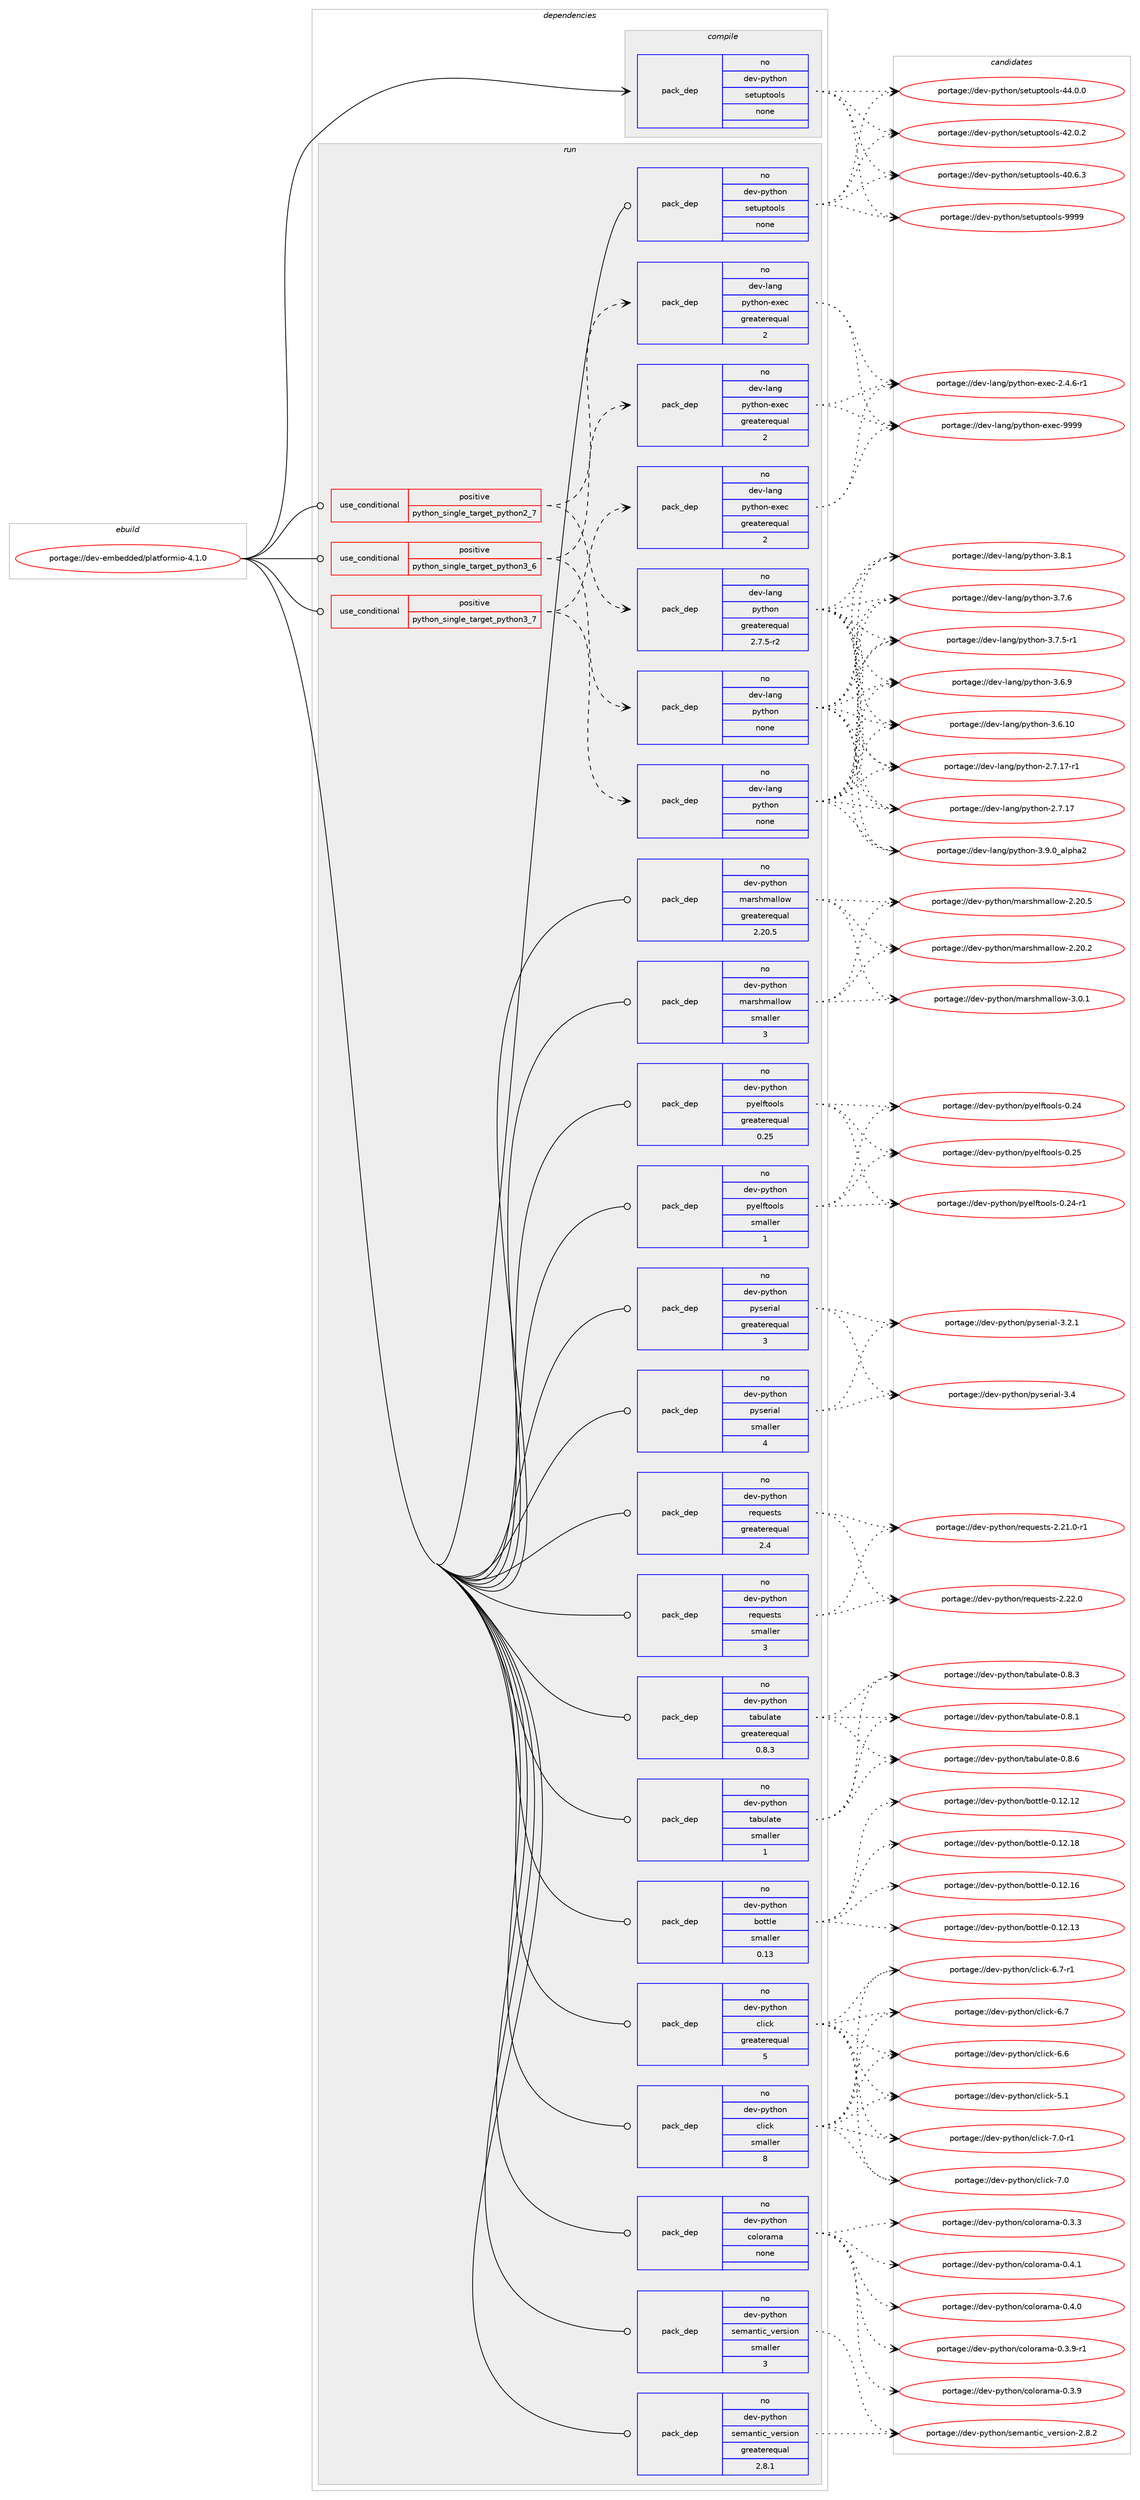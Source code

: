 digraph prolog {

# *************
# Graph options
# *************

newrank=true;
concentrate=true;
compound=true;
graph [rankdir=LR,fontname=Helvetica,fontsize=10,ranksep=1.5];#, ranksep=2.5, nodesep=0.2];
edge  [arrowhead=vee];
node  [fontname=Helvetica,fontsize=10];

# **********
# The ebuild
# **********

subgraph cluster_leftcol {
color=gray;
label=<<i>ebuild</i>>;
id [label="portage://dev-embedded/platformio-4.1.0", color=red, width=4, href="../dev-embedded/platformio-4.1.0.svg"];
}

# ****************
# The dependencies
# ****************

subgraph cluster_midcol {
color=gray;
label=<<i>dependencies</i>>;
subgraph cluster_compile {
fillcolor="#eeeeee";
style=filled;
label=<<i>compile</i>>;
subgraph pack432658 {
dependency575444 [label=<<TABLE BORDER="0" CELLBORDER="1" CELLSPACING="0" CELLPADDING="4" WIDTH="220"><TR><TD ROWSPAN="6" CELLPADDING="30">pack_dep</TD></TR><TR><TD WIDTH="110">no</TD></TR><TR><TD>dev-python</TD></TR><TR><TD>setuptools</TD></TR><TR><TD>none</TD></TR><TR><TD></TD></TR></TABLE>>, shape=none, color=blue];
}
id:e -> dependency575444:w [weight=20,style="solid",arrowhead="vee"];
}
subgraph cluster_compileandrun {
fillcolor="#eeeeee";
style=filled;
label=<<i>compile and run</i>>;
}
subgraph cluster_run {
fillcolor="#eeeeee";
style=filled;
label=<<i>run</i>>;
subgraph cond135636 {
dependency575445 [label=<<TABLE BORDER="0" CELLBORDER="1" CELLSPACING="0" CELLPADDING="4"><TR><TD ROWSPAN="3" CELLPADDING="10">use_conditional</TD></TR><TR><TD>positive</TD></TR><TR><TD>python_single_target_python2_7</TD></TR></TABLE>>, shape=none, color=red];
subgraph pack432659 {
dependency575446 [label=<<TABLE BORDER="0" CELLBORDER="1" CELLSPACING="0" CELLPADDING="4" WIDTH="220"><TR><TD ROWSPAN="6" CELLPADDING="30">pack_dep</TD></TR><TR><TD WIDTH="110">no</TD></TR><TR><TD>dev-lang</TD></TR><TR><TD>python</TD></TR><TR><TD>greaterequal</TD></TR><TR><TD>2.7.5-r2</TD></TR></TABLE>>, shape=none, color=blue];
}
dependency575445:e -> dependency575446:w [weight=20,style="dashed",arrowhead="vee"];
subgraph pack432660 {
dependency575447 [label=<<TABLE BORDER="0" CELLBORDER="1" CELLSPACING="0" CELLPADDING="4" WIDTH="220"><TR><TD ROWSPAN="6" CELLPADDING="30">pack_dep</TD></TR><TR><TD WIDTH="110">no</TD></TR><TR><TD>dev-lang</TD></TR><TR><TD>python-exec</TD></TR><TR><TD>greaterequal</TD></TR><TR><TD>2</TD></TR></TABLE>>, shape=none, color=blue];
}
dependency575445:e -> dependency575447:w [weight=20,style="dashed",arrowhead="vee"];
}
id:e -> dependency575445:w [weight=20,style="solid",arrowhead="odot"];
subgraph cond135637 {
dependency575448 [label=<<TABLE BORDER="0" CELLBORDER="1" CELLSPACING="0" CELLPADDING="4"><TR><TD ROWSPAN="3" CELLPADDING="10">use_conditional</TD></TR><TR><TD>positive</TD></TR><TR><TD>python_single_target_python3_6</TD></TR></TABLE>>, shape=none, color=red];
subgraph pack432661 {
dependency575449 [label=<<TABLE BORDER="0" CELLBORDER="1" CELLSPACING="0" CELLPADDING="4" WIDTH="220"><TR><TD ROWSPAN="6" CELLPADDING="30">pack_dep</TD></TR><TR><TD WIDTH="110">no</TD></TR><TR><TD>dev-lang</TD></TR><TR><TD>python</TD></TR><TR><TD>none</TD></TR><TR><TD></TD></TR></TABLE>>, shape=none, color=blue];
}
dependency575448:e -> dependency575449:w [weight=20,style="dashed",arrowhead="vee"];
subgraph pack432662 {
dependency575450 [label=<<TABLE BORDER="0" CELLBORDER="1" CELLSPACING="0" CELLPADDING="4" WIDTH="220"><TR><TD ROWSPAN="6" CELLPADDING="30">pack_dep</TD></TR><TR><TD WIDTH="110">no</TD></TR><TR><TD>dev-lang</TD></TR><TR><TD>python-exec</TD></TR><TR><TD>greaterequal</TD></TR><TR><TD>2</TD></TR></TABLE>>, shape=none, color=blue];
}
dependency575448:e -> dependency575450:w [weight=20,style="dashed",arrowhead="vee"];
}
id:e -> dependency575448:w [weight=20,style="solid",arrowhead="odot"];
subgraph cond135638 {
dependency575451 [label=<<TABLE BORDER="0" CELLBORDER="1" CELLSPACING="0" CELLPADDING="4"><TR><TD ROWSPAN="3" CELLPADDING="10">use_conditional</TD></TR><TR><TD>positive</TD></TR><TR><TD>python_single_target_python3_7</TD></TR></TABLE>>, shape=none, color=red];
subgraph pack432663 {
dependency575452 [label=<<TABLE BORDER="0" CELLBORDER="1" CELLSPACING="0" CELLPADDING="4" WIDTH="220"><TR><TD ROWSPAN="6" CELLPADDING="30">pack_dep</TD></TR><TR><TD WIDTH="110">no</TD></TR><TR><TD>dev-lang</TD></TR><TR><TD>python</TD></TR><TR><TD>none</TD></TR><TR><TD></TD></TR></TABLE>>, shape=none, color=blue];
}
dependency575451:e -> dependency575452:w [weight=20,style="dashed",arrowhead="vee"];
subgraph pack432664 {
dependency575453 [label=<<TABLE BORDER="0" CELLBORDER="1" CELLSPACING="0" CELLPADDING="4" WIDTH="220"><TR><TD ROWSPAN="6" CELLPADDING="30">pack_dep</TD></TR><TR><TD WIDTH="110">no</TD></TR><TR><TD>dev-lang</TD></TR><TR><TD>python-exec</TD></TR><TR><TD>greaterequal</TD></TR><TR><TD>2</TD></TR></TABLE>>, shape=none, color=blue];
}
dependency575451:e -> dependency575453:w [weight=20,style="dashed",arrowhead="vee"];
}
id:e -> dependency575451:w [weight=20,style="solid",arrowhead="odot"];
subgraph pack432665 {
dependency575454 [label=<<TABLE BORDER="0" CELLBORDER="1" CELLSPACING="0" CELLPADDING="4" WIDTH="220"><TR><TD ROWSPAN="6" CELLPADDING="30">pack_dep</TD></TR><TR><TD WIDTH="110">no</TD></TR><TR><TD>dev-python</TD></TR><TR><TD>bottle</TD></TR><TR><TD>smaller</TD></TR><TR><TD>0.13</TD></TR></TABLE>>, shape=none, color=blue];
}
id:e -> dependency575454:w [weight=20,style="solid",arrowhead="odot"];
subgraph pack432666 {
dependency575455 [label=<<TABLE BORDER="0" CELLBORDER="1" CELLSPACING="0" CELLPADDING="4" WIDTH="220"><TR><TD ROWSPAN="6" CELLPADDING="30">pack_dep</TD></TR><TR><TD WIDTH="110">no</TD></TR><TR><TD>dev-python</TD></TR><TR><TD>click</TD></TR><TR><TD>greaterequal</TD></TR><TR><TD>5</TD></TR></TABLE>>, shape=none, color=blue];
}
id:e -> dependency575455:w [weight=20,style="solid",arrowhead="odot"];
subgraph pack432667 {
dependency575456 [label=<<TABLE BORDER="0" CELLBORDER="1" CELLSPACING="0" CELLPADDING="4" WIDTH="220"><TR><TD ROWSPAN="6" CELLPADDING="30">pack_dep</TD></TR><TR><TD WIDTH="110">no</TD></TR><TR><TD>dev-python</TD></TR><TR><TD>click</TD></TR><TR><TD>smaller</TD></TR><TR><TD>8</TD></TR></TABLE>>, shape=none, color=blue];
}
id:e -> dependency575456:w [weight=20,style="solid",arrowhead="odot"];
subgraph pack432668 {
dependency575457 [label=<<TABLE BORDER="0" CELLBORDER="1" CELLSPACING="0" CELLPADDING="4" WIDTH="220"><TR><TD ROWSPAN="6" CELLPADDING="30">pack_dep</TD></TR><TR><TD WIDTH="110">no</TD></TR><TR><TD>dev-python</TD></TR><TR><TD>colorama</TD></TR><TR><TD>none</TD></TR><TR><TD></TD></TR></TABLE>>, shape=none, color=blue];
}
id:e -> dependency575457:w [weight=20,style="solid",arrowhead="odot"];
subgraph pack432669 {
dependency575458 [label=<<TABLE BORDER="0" CELLBORDER="1" CELLSPACING="0" CELLPADDING="4" WIDTH="220"><TR><TD ROWSPAN="6" CELLPADDING="30">pack_dep</TD></TR><TR><TD WIDTH="110">no</TD></TR><TR><TD>dev-python</TD></TR><TR><TD>marshmallow</TD></TR><TR><TD>greaterequal</TD></TR><TR><TD>2.20.5</TD></TR></TABLE>>, shape=none, color=blue];
}
id:e -> dependency575458:w [weight=20,style="solid",arrowhead="odot"];
subgraph pack432670 {
dependency575459 [label=<<TABLE BORDER="0" CELLBORDER="1" CELLSPACING="0" CELLPADDING="4" WIDTH="220"><TR><TD ROWSPAN="6" CELLPADDING="30">pack_dep</TD></TR><TR><TD WIDTH="110">no</TD></TR><TR><TD>dev-python</TD></TR><TR><TD>marshmallow</TD></TR><TR><TD>smaller</TD></TR><TR><TD>3</TD></TR></TABLE>>, shape=none, color=blue];
}
id:e -> dependency575459:w [weight=20,style="solid",arrowhead="odot"];
subgraph pack432671 {
dependency575460 [label=<<TABLE BORDER="0" CELLBORDER="1" CELLSPACING="0" CELLPADDING="4" WIDTH="220"><TR><TD ROWSPAN="6" CELLPADDING="30">pack_dep</TD></TR><TR><TD WIDTH="110">no</TD></TR><TR><TD>dev-python</TD></TR><TR><TD>pyelftools</TD></TR><TR><TD>greaterequal</TD></TR><TR><TD>0.25</TD></TR></TABLE>>, shape=none, color=blue];
}
id:e -> dependency575460:w [weight=20,style="solid",arrowhead="odot"];
subgraph pack432672 {
dependency575461 [label=<<TABLE BORDER="0" CELLBORDER="1" CELLSPACING="0" CELLPADDING="4" WIDTH="220"><TR><TD ROWSPAN="6" CELLPADDING="30">pack_dep</TD></TR><TR><TD WIDTH="110">no</TD></TR><TR><TD>dev-python</TD></TR><TR><TD>pyelftools</TD></TR><TR><TD>smaller</TD></TR><TR><TD>1</TD></TR></TABLE>>, shape=none, color=blue];
}
id:e -> dependency575461:w [weight=20,style="solid",arrowhead="odot"];
subgraph pack432673 {
dependency575462 [label=<<TABLE BORDER="0" CELLBORDER="1" CELLSPACING="0" CELLPADDING="4" WIDTH="220"><TR><TD ROWSPAN="6" CELLPADDING="30">pack_dep</TD></TR><TR><TD WIDTH="110">no</TD></TR><TR><TD>dev-python</TD></TR><TR><TD>pyserial</TD></TR><TR><TD>greaterequal</TD></TR><TR><TD>3</TD></TR></TABLE>>, shape=none, color=blue];
}
id:e -> dependency575462:w [weight=20,style="solid",arrowhead="odot"];
subgraph pack432674 {
dependency575463 [label=<<TABLE BORDER="0" CELLBORDER="1" CELLSPACING="0" CELLPADDING="4" WIDTH="220"><TR><TD ROWSPAN="6" CELLPADDING="30">pack_dep</TD></TR><TR><TD WIDTH="110">no</TD></TR><TR><TD>dev-python</TD></TR><TR><TD>pyserial</TD></TR><TR><TD>smaller</TD></TR><TR><TD>4</TD></TR></TABLE>>, shape=none, color=blue];
}
id:e -> dependency575463:w [weight=20,style="solid",arrowhead="odot"];
subgraph pack432675 {
dependency575464 [label=<<TABLE BORDER="0" CELLBORDER="1" CELLSPACING="0" CELLPADDING="4" WIDTH="220"><TR><TD ROWSPAN="6" CELLPADDING="30">pack_dep</TD></TR><TR><TD WIDTH="110">no</TD></TR><TR><TD>dev-python</TD></TR><TR><TD>requests</TD></TR><TR><TD>greaterequal</TD></TR><TR><TD>2.4</TD></TR></TABLE>>, shape=none, color=blue];
}
id:e -> dependency575464:w [weight=20,style="solid",arrowhead="odot"];
subgraph pack432676 {
dependency575465 [label=<<TABLE BORDER="0" CELLBORDER="1" CELLSPACING="0" CELLPADDING="4" WIDTH="220"><TR><TD ROWSPAN="6" CELLPADDING="30">pack_dep</TD></TR><TR><TD WIDTH="110">no</TD></TR><TR><TD>dev-python</TD></TR><TR><TD>requests</TD></TR><TR><TD>smaller</TD></TR><TR><TD>3</TD></TR></TABLE>>, shape=none, color=blue];
}
id:e -> dependency575465:w [weight=20,style="solid",arrowhead="odot"];
subgraph pack432677 {
dependency575466 [label=<<TABLE BORDER="0" CELLBORDER="1" CELLSPACING="0" CELLPADDING="4" WIDTH="220"><TR><TD ROWSPAN="6" CELLPADDING="30">pack_dep</TD></TR><TR><TD WIDTH="110">no</TD></TR><TR><TD>dev-python</TD></TR><TR><TD>semantic_version</TD></TR><TR><TD>greaterequal</TD></TR><TR><TD>2.8.1</TD></TR></TABLE>>, shape=none, color=blue];
}
id:e -> dependency575466:w [weight=20,style="solid",arrowhead="odot"];
subgraph pack432678 {
dependency575467 [label=<<TABLE BORDER="0" CELLBORDER="1" CELLSPACING="0" CELLPADDING="4" WIDTH="220"><TR><TD ROWSPAN="6" CELLPADDING="30">pack_dep</TD></TR><TR><TD WIDTH="110">no</TD></TR><TR><TD>dev-python</TD></TR><TR><TD>semantic_version</TD></TR><TR><TD>smaller</TD></TR><TR><TD>3</TD></TR></TABLE>>, shape=none, color=blue];
}
id:e -> dependency575467:w [weight=20,style="solid",arrowhead="odot"];
subgraph pack432679 {
dependency575468 [label=<<TABLE BORDER="0" CELLBORDER="1" CELLSPACING="0" CELLPADDING="4" WIDTH="220"><TR><TD ROWSPAN="6" CELLPADDING="30">pack_dep</TD></TR><TR><TD WIDTH="110">no</TD></TR><TR><TD>dev-python</TD></TR><TR><TD>setuptools</TD></TR><TR><TD>none</TD></TR><TR><TD></TD></TR></TABLE>>, shape=none, color=blue];
}
id:e -> dependency575468:w [weight=20,style="solid",arrowhead="odot"];
subgraph pack432680 {
dependency575469 [label=<<TABLE BORDER="0" CELLBORDER="1" CELLSPACING="0" CELLPADDING="4" WIDTH="220"><TR><TD ROWSPAN="6" CELLPADDING="30">pack_dep</TD></TR><TR><TD WIDTH="110">no</TD></TR><TR><TD>dev-python</TD></TR><TR><TD>tabulate</TD></TR><TR><TD>greaterequal</TD></TR><TR><TD>0.8.3</TD></TR></TABLE>>, shape=none, color=blue];
}
id:e -> dependency575469:w [weight=20,style="solid",arrowhead="odot"];
subgraph pack432681 {
dependency575470 [label=<<TABLE BORDER="0" CELLBORDER="1" CELLSPACING="0" CELLPADDING="4" WIDTH="220"><TR><TD ROWSPAN="6" CELLPADDING="30">pack_dep</TD></TR><TR><TD WIDTH="110">no</TD></TR><TR><TD>dev-python</TD></TR><TR><TD>tabulate</TD></TR><TR><TD>smaller</TD></TR><TR><TD>1</TD></TR></TABLE>>, shape=none, color=blue];
}
id:e -> dependency575470:w [weight=20,style="solid",arrowhead="odot"];
}
}

# **************
# The candidates
# **************

subgraph cluster_choices {
rank=same;
color=gray;
label=<<i>candidates</i>>;

subgraph choice432658 {
color=black;
nodesep=1;
choice10010111845112121116104111110471151011161171121161111111081154557575757 [label="portage://dev-python/setuptools-9999", color=red, width=4,href="../dev-python/setuptools-9999.svg"];
choice100101118451121211161041111104711510111611711211611111110811545525246484648 [label="portage://dev-python/setuptools-44.0.0", color=red, width=4,href="../dev-python/setuptools-44.0.0.svg"];
choice100101118451121211161041111104711510111611711211611111110811545525046484650 [label="portage://dev-python/setuptools-42.0.2", color=red, width=4,href="../dev-python/setuptools-42.0.2.svg"];
choice100101118451121211161041111104711510111611711211611111110811545524846544651 [label="portage://dev-python/setuptools-40.6.3", color=red, width=4,href="../dev-python/setuptools-40.6.3.svg"];
dependency575444:e -> choice10010111845112121116104111110471151011161171121161111111081154557575757:w [style=dotted,weight="100"];
dependency575444:e -> choice100101118451121211161041111104711510111611711211611111110811545525246484648:w [style=dotted,weight="100"];
dependency575444:e -> choice100101118451121211161041111104711510111611711211611111110811545525046484650:w [style=dotted,weight="100"];
dependency575444:e -> choice100101118451121211161041111104711510111611711211611111110811545524846544651:w [style=dotted,weight="100"];
}
subgraph choice432659 {
color=black;
nodesep=1;
choice10010111845108971101034711212111610411111045514657464895971081121049750 [label="portage://dev-lang/python-3.9.0_alpha2", color=red, width=4,href="../dev-lang/python-3.9.0_alpha2.svg"];
choice100101118451089711010347112121116104111110455146564649 [label="portage://dev-lang/python-3.8.1", color=red, width=4,href="../dev-lang/python-3.8.1.svg"];
choice100101118451089711010347112121116104111110455146554654 [label="portage://dev-lang/python-3.7.6", color=red, width=4,href="../dev-lang/python-3.7.6.svg"];
choice1001011184510897110103471121211161041111104551465546534511449 [label="portage://dev-lang/python-3.7.5-r1", color=red, width=4,href="../dev-lang/python-3.7.5-r1.svg"];
choice100101118451089711010347112121116104111110455146544657 [label="portage://dev-lang/python-3.6.9", color=red, width=4,href="../dev-lang/python-3.6.9.svg"];
choice10010111845108971101034711212111610411111045514654464948 [label="portage://dev-lang/python-3.6.10", color=red, width=4,href="../dev-lang/python-3.6.10.svg"];
choice100101118451089711010347112121116104111110455046554649554511449 [label="portage://dev-lang/python-2.7.17-r1", color=red, width=4,href="../dev-lang/python-2.7.17-r1.svg"];
choice10010111845108971101034711212111610411111045504655464955 [label="portage://dev-lang/python-2.7.17", color=red, width=4,href="../dev-lang/python-2.7.17.svg"];
dependency575446:e -> choice10010111845108971101034711212111610411111045514657464895971081121049750:w [style=dotted,weight="100"];
dependency575446:e -> choice100101118451089711010347112121116104111110455146564649:w [style=dotted,weight="100"];
dependency575446:e -> choice100101118451089711010347112121116104111110455146554654:w [style=dotted,weight="100"];
dependency575446:e -> choice1001011184510897110103471121211161041111104551465546534511449:w [style=dotted,weight="100"];
dependency575446:e -> choice100101118451089711010347112121116104111110455146544657:w [style=dotted,weight="100"];
dependency575446:e -> choice10010111845108971101034711212111610411111045514654464948:w [style=dotted,weight="100"];
dependency575446:e -> choice100101118451089711010347112121116104111110455046554649554511449:w [style=dotted,weight="100"];
dependency575446:e -> choice10010111845108971101034711212111610411111045504655464955:w [style=dotted,weight="100"];
}
subgraph choice432660 {
color=black;
nodesep=1;
choice10010111845108971101034711212111610411111045101120101994557575757 [label="portage://dev-lang/python-exec-9999", color=red, width=4,href="../dev-lang/python-exec-9999.svg"];
choice10010111845108971101034711212111610411111045101120101994550465246544511449 [label="portage://dev-lang/python-exec-2.4.6-r1", color=red, width=4,href="../dev-lang/python-exec-2.4.6-r1.svg"];
dependency575447:e -> choice10010111845108971101034711212111610411111045101120101994557575757:w [style=dotted,weight="100"];
dependency575447:e -> choice10010111845108971101034711212111610411111045101120101994550465246544511449:w [style=dotted,weight="100"];
}
subgraph choice432661 {
color=black;
nodesep=1;
choice10010111845108971101034711212111610411111045514657464895971081121049750 [label="portage://dev-lang/python-3.9.0_alpha2", color=red, width=4,href="../dev-lang/python-3.9.0_alpha2.svg"];
choice100101118451089711010347112121116104111110455146564649 [label="portage://dev-lang/python-3.8.1", color=red, width=4,href="../dev-lang/python-3.8.1.svg"];
choice100101118451089711010347112121116104111110455146554654 [label="portage://dev-lang/python-3.7.6", color=red, width=4,href="../dev-lang/python-3.7.6.svg"];
choice1001011184510897110103471121211161041111104551465546534511449 [label="portage://dev-lang/python-3.7.5-r1", color=red, width=4,href="../dev-lang/python-3.7.5-r1.svg"];
choice100101118451089711010347112121116104111110455146544657 [label="portage://dev-lang/python-3.6.9", color=red, width=4,href="../dev-lang/python-3.6.9.svg"];
choice10010111845108971101034711212111610411111045514654464948 [label="portage://dev-lang/python-3.6.10", color=red, width=4,href="../dev-lang/python-3.6.10.svg"];
choice100101118451089711010347112121116104111110455046554649554511449 [label="portage://dev-lang/python-2.7.17-r1", color=red, width=4,href="../dev-lang/python-2.7.17-r1.svg"];
choice10010111845108971101034711212111610411111045504655464955 [label="portage://dev-lang/python-2.7.17", color=red, width=4,href="../dev-lang/python-2.7.17.svg"];
dependency575449:e -> choice10010111845108971101034711212111610411111045514657464895971081121049750:w [style=dotted,weight="100"];
dependency575449:e -> choice100101118451089711010347112121116104111110455146564649:w [style=dotted,weight="100"];
dependency575449:e -> choice100101118451089711010347112121116104111110455146554654:w [style=dotted,weight="100"];
dependency575449:e -> choice1001011184510897110103471121211161041111104551465546534511449:w [style=dotted,weight="100"];
dependency575449:e -> choice100101118451089711010347112121116104111110455146544657:w [style=dotted,weight="100"];
dependency575449:e -> choice10010111845108971101034711212111610411111045514654464948:w [style=dotted,weight="100"];
dependency575449:e -> choice100101118451089711010347112121116104111110455046554649554511449:w [style=dotted,weight="100"];
dependency575449:e -> choice10010111845108971101034711212111610411111045504655464955:w [style=dotted,weight="100"];
}
subgraph choice432662 {
color=black;
nodesep=1;
choice10010111845108971101034711212111610411111045101120101994557575757 [label="portage://dev-lang/python-exec-9999", color=red, width=4,href="../dev-lang/python-exec-9999.svg"];
choice10010111845108971101034711212111610411111045101120101994550465246544511449 [label="portage://dev-lang/python-exec-2.4.6-r1", color=red, width=4,href="../dev-lang/python-exec-2.4.6-r1.svg"];
dependency575450:e -> choice10010111845108971101034711212111610411111045101120101994557575757:w [style=dotted,weight="100"];
dependency575450:e -> choice10010111845108971101034711212111610411111045101120101994550465246544511449:w [style=dotted,weight="100"];
}
subgraph choice432663 {
color=black;
nodesep=1;
choice10010111845108971101034711212111610411111045514657464895971081121049750 [label="portage://dev-lang/python-3.9.0_alpha2", color=red, width=4,href="../dev-lang/python-3.9.0_alpha2.svg"];
choice100101118451089711010347112121116104111110455146564649 [label="portage://dev-lang/python-3.8.1", color=red, width=4,href="../dev-lang/python-3.8.1.svg"];
choice100101118451089711010347112121116104111110455146554654 [label="portage://dev-lang/python-3.7.6", color=red, width=4,href="../dev-lang/python-3.7.6.svg"];
choice1001011184510897110103471121211161041111104551465546534511449 [label="portage://dev-lang/python-3.7.5-r1", color=red, width=4,href="../dev-lang/python-3.7.5-r1.svg"];
choice100101118451089711010347112121116104111110455146544657 [label="portage://dev-lang/python-3.6.9", color=red, width=4,href="../dev-lang/python-3.6.9.svg"];
choice10010111845108971101034711212111610411111045514654464948 [label="portage://dev-lang/python-3.6.10", color=red, width=4,href="../dev-lang/python-3.6.10.svg"];
choice100101118451089711010347112121116104111110455046554649554511449 [label="portage://dev-lang/python-2.7.17-r1", color=red, width=4,href="../dev-lang/python-2.7.17-r1.svg"];
choice10010111845108971101034711212111610411111045504655464955 [label="portage://dev-lang/python-2.7.17", color=red, width=4,href="../dev-lang/python-2.7.17.svg"];
dependency575452:e -> choice10010111845108971101034711212111610411111045514657464895971081121049750:w [style=dotted,weight="100"];
dependency575452:e -> choice100101118451089711010347112121116104111110455146564649:w [style=dotted,weight="100"];
dependency575452:e -> choice100101118451089711010347112121116104111110455146554654:w [style=dotted,weight="100"];
dependency575452:e -> choice1001011184510897110103471121211161041111104551465546534511449:w [style=dotted,weight="100"];
dependency575452:e -> choice100101118451089711010347112121116104111110455146544657:w [style=dotted,weight="100"];
dependency575452:e -> choice10010111845108971101034711212111610411111045514654464948:w [style=dotted,weight="100"];
dependency575452:e -> choice100101118451089711010347112121116104111110455046554649554511449:w [style=dotted,weight="100"];
dependency575452:e -> choice10010111845108971101034711212111610411111045504655464955:w [style=dotted,weight="100"];
}
subgraph choice432664 {
color=black;
nodesep=1;
choice10010111845108971101034711212111610411111045101120101994557575757 [label="portage://dev-lang/python-exec-9999", color=red, width=4,href="../dev-lang/python-exec-9999.svg"];
choice10010111845108971101034711212111610411111045101120101994550465246544511449 [label="portage://dev-lang/python-exec-2.4.6-r1", color=red, width=4,href="../dev-lang/python-exec-2.4.6-r1.svg"];
dependency575453:e -> choice10010111845108971101034711212111610411111045101120101994557575757:w [style=dotted,weight="100"];
dependency575453:e -> choice10010111845108971101034711212111610411111045101120101994550465246544511449:w [style=dotted,weight="100"];
}
subgraph choice432665 {
color=black;
nodesep=1;
choice1001011184511212111610411111047981111161161081014548464950464956 [label="portage://dev-python/bottle-0.12.18", color=red, width=4,href="../dev-python/bottle-0.12.18.svg"];
choice1001011184511212111610411111047981111161161081014548464950464954 [label="portage://dev-python/bottle-0.12.16", color=red, width=4,href="../dev-python/bottle-0.12.16.svg"];
choice1001011184511212111610411111047981111161161081014548464950464951 [label="portage://dev-python/bottle-0.12.13", color=red, width=4,href="../dev-python/bottle-0.12.13.svg"];
choice1001011184511212111610411111047981111161161081014548464950464950 [label="portage://dev-python/bottle-0.12.12", color=red, width=4,href="../dev-python/bottle-0.12.12.svg"];
dependency575454:e -> choice1001011184511212111610411111047981111161161081014548464950464956:w [style=dotted,weight="100"];
dependency575454:e -> choice1001011184511212111610411111047981111161161081014548464950464954:w [style=dotted,weight="100"];
dependency575454:e -> choice1001011184511212111610411111047981111161161081014548464950464951:w [style=dotted,weight="100"];
dependency575454:e -> choice1001011184511212111610411111047981111161161081014548464950464950:w [style=dotted,weight="100"];
}
subgraph choice432666 {
color=black;
nodesep=1;
choice10010111845112121116104111110479910810599107455546484511449 [label="portage://dev-python/click-7.0-r1", color=red, width=4,href="../dev-python/click-7.0-r1.svg"];
choice1001011184511212111610411111047991081059910745554648 [label="portage://dev-python/click-7.0", color=red, width=4,href="../dev-python/click-7.0.svg"];
choice10010111845112121116104111110479910810599107455446554511449 [label="portage://dev-python/click-6.7-r1", color=red, width=4,href="../dev-python/click-6.7-r1.svg"];
choice1001011184511212111610411111047991081059910745544655 [label="portage://dev-python/click-6.7", color=red, width=4,href="../dev-python/click-6.7.svg"];
choice1001011184511212111610411111047991081059910745544654 [label="portage://dev-python/click-6.6", color=red, width=4,href="../dev-python/click-6.6.svg"];
choice1001011184511212111610411111047991081059910745534649 [label="portage://dev-python/click-5.1", color=red, width=4,href="../dev-python/click-5.1.svg"];
dependency575455:e -> choice10010111845112121116104111110479910810599107455546484511449:w [style=dotted,weight="100"];
dependency575455:e -> choice1001011184511212111610411111047991081059910745554648:w [style=dotted,weight="100"];
dependency575455:e -> choice10010111845112121116104111110479910810599107455446554511449:w [style=dotted,weight="100"];
dependency575455:e -> choice1001011184511212111610411111047991081059910745544655:w [style=dotted,weight="100"];
dependency575455:e -> choice1001011184511212111610411111047991081059910745544654:w [style=dotted,weight="100"];
dependency575455:e -> choice1001011184511212111610411111047991081059910745534649:w [style=dotted,weight="100"];
}
subgraph choice432667 {
color=black;
nodesep=1;
choice10010111845112121116104111110479910810599107455546484511449 [label="portage://dev-python/click-7.0-r1", color=red, width=4,href="../dev-python/click-7.0-r1.svg"];
choice1001011184511212111610411111047991081059910745554648 [label="portage://dev-python/click-7.0", color=red, width=4,href="../dev-python/click-7.0.svg"];
choice10010111845112121116104111110479910810599107455446554511449 [label="portage://dev-python/click-6.7-r1", color=red, width=4,href="../dev-python/click-6.7-r1.svg"];
choice1001011184511212111610411111047991081059910745544655 [label="portage://dev-python/click-6.7", color=red, width=4,href="../dev-python/click-6.7.svg"];
choice1001011184511212111610411111047991081059910745544654 [label="portage://dev-python/click-6.6", color=red, width=4,href="../dev-python/click-6.6.svg"];
choice1001011184511212111610411111047991081059910745534649 [label="portage://dev-python/click-5.1", color=red, width=4,href="../dev-python/click-5.1.svg"];
dependency575456:e -> choice10010111845112121116104111110479910810599107455546484511449:w [style=dotted,weight="100"];
dependency575456:e -> choice1001011184511212111610411111047991081059910745554648:w [style=dotted,weight="100"];
dependency575456:e -> choice10010111845112121116104111110479910810599107455446554511449:w [style=dotted,weight="100"];
dependency575456:e -> choice1001011184511212111610411111047991081059910745544655:w [style=dotted,weight="100"];
dependency575456:e -> choice1001011184511212111610411111047991081059910745544654:w [style=dotted,weight="100"];
dependency575456:e -> choice1001011184511212111610411111047991081059910745534649:w [style=dotted,weight="100"];
}
subgraph choice432668 {
color=black;
nodesep=1;
choice1001011184511212111610411111047991111081111149710997454846524649 [label="portage://dev-python/colorama-0.4.1", color=red, width=4,href="../dev-python/colorama-0.4.1.svg"];
choice1001011184511212111610411111047991111081111149710997454846524648 [label="portage://dev-python/colorama-0.4.0", color=red, width=4,href="../dev-python/colorama-0.4.0.svg"];
choice10010111845112121116104111110479911110811111497109974548465146574511449 [label="portage://dev-python/colorama-0.3.9-r1", color=red, width=4,href="../dev-python/colorama-0.3.9-r1.svg"];
choice1001011184511212111610411111047991111081111149710997454846514657 [label="portage://dev-python/colorama-0.3.9", color=red, width=4,href="../dev-python/colorama-0.3.9.svg"];
choice1001011184511212111610411111047991111081111149710997454846514651 [label="portage://dev-python/colorama-0.3.3", color=red, width=4,href="../dev-python/colorama-0.3.3.svg"];
dependency575457:e -> choice1001011184511212111610411111047991111081111149710997454846524649:w [style=dotted,weight="100"];
dependency575457:e -> choice1001011184511212111610411111047991111081111149710997454846524648:w [style=dotted,weight="100"];
dependency575457:e -> choice10010111845112121116104111110479911110811111497109974548465146574511449:w [style=dotted,weight="100"];
dependency575457:e -> choice1001011184511212111610411111047991111081111149710997454846514657:w [style=dotted,weight="100"];
dependency575457:e -> choice1001011184511212111610411111047991111081111149710997454846514651:w [style=dotted,weight="100"];
}
subgraph choice432669 {
color=black;
nodesep=1;
choice10010111845112121116104111110471099711411510410997108108111119455146484649 [label="portage://dev-python/marshmallow-3.0.1", color=red, width=4,href="../dev-python/marshmallow-3.0.1.svg"];
choice1001011184511212111610411111047109971141151041099710810811111945504650484653 [label="portage://dev-python/marshmallow-2.20.5", color=red, width=4,href="../dev-python/marshmallow-2.20.5.svg"];
choice1001011184511212111610411111047109971141151041099710810811111945504650484650 [label="portage://dev-python/marshmallow-2.20.2", color=red, width=4,href="../dev-python/marshmallow-2.20.2.svg"];
dependency575458:e -> choice10010111845112121116104111110471099711411510410997108108111119455146484649:w [style=dotted,weight="100"];
dependency575458:e -> choice1001011184511212111610411111047109971141151041099710810811111945504650484653:w [style=dotted,weight="100"];
dependency575458:e -> choice1001011184511212111610411111047109971141151041099710810811111945504650484650:w [style=dotted,weight="100"];
}
subgraph choice432670 {
color=black;
nodesep=1;
choice10010111845112121116104111110471099711411510410997108108111119455146484649 [label="portage://dev-python/marshmallow-3.0.1", color=red, width=4,href="../dev-python/marshmallow-3.0.1.svg"];
choice1001011184511212111610411111047109971141151041099710810811111945504650484653 [label="portage://dev-python/marshmallow-2.20.5", color=red, width=4,href="../dev-python/marshmallow-2.20.5.svg"];
choice1001011184511212111610411111047109971141151041099710810811111945504650484650 [label="portage://dev-python/marshmallow-2.20.2", color=red, width=4,href="../dev-python/marshmallow-2.20.2.svg"];
dependency575459:e -> choice10010111845112121116104111110471099711411510410997108108111119455146484649:w [style=dotted,weight="100"];
dependency575459:e -> choice1001011184511212111610411111047109971141151041099710810811111945504650484653:w [style=dotted,weight="100"];
dependency575459:e -> choice1001011184511212111610411111047109971141151041099710810811111945504650484650:w [style=dotted,weight="100"];
}
subgraph choice432671 {
color=black;
nodesep=1;
choice10010111845112121116104111110471121211011081021161111111081154548465053 [label="portage://dev-python/pyelftools-0.25", color=red, width=4,href="../dev-python/pyelftools-0.25.svg"];
choice100101118451121211161041111104711212110110810211611111110811545484650524511449 [label="portage://dev-python/pyelftools-0.24-r1", color=red, width=4,href="../dev-python/pyelftools-0.24-r1.svg"];
choice10010111845112121116104111110471121211011081021161111111081154548465052 [label="portage://dev-python/pyelftools-0.24", color=red, width=4,href="../dev-python/pyelftools-0.24.svg"];
dependency575460:e -> choice10010111845112121116104111110471121211011081021161111111081154548465053:w [style=dotted,weight="100"];
dependency575460:e -> choice100101118451121211161041111104711212110110810211611111110811545484650524511449:w [style=dotted,weight="100"];
dependency575460:e -> choice10010111845112121116104111110471121211011081021161111111081154548465052:w [style=dotted,weight="100"];
}
subgraph choice432672 {
color=black;
nodesep=1;
choice10010111845112121116104111110471121211011081021161111111081154548465053 [label="portage://dev-python/pyelftools-0.25", color=red, width=4,href="../dev-python/pyelftools-0.25.svg"];
choice100101118451121211161041111104711212110110810211611111110811545484650524511449 [label="portage://dev-python/pyelftools-0.24-r1", color=red, width=4,href="../dev-python/pyelftools-0.24-r1.svg"];
choice10010111845112121116104111110471121211011081021161111111081154548465052 [label="portage://dev-python/pyelftools-0.24", color=red, width=4,href="../dev-python/pyelftools-0.24.svg"];
dependency575461:e -> choice10010111845112121116104111110471121211011081021161111111081154548465053:w [style=dotted,weight="100"];
dependency575461:e -> choice100101118451121211161041111104711212110110810211611111110811545484650524511449:w [style=dotted,weight="100"];
dependency575461:e -> choice10010111845112121116104111110471121211011081021161111111081154548465052:w [style=dotted,weight="100"];
}
subgraph choice432673 {
color=black;
nodesep=1;
choice10010111845112121116104111110471121211151011141059710845514652 [label="portage://dev-python/pyserial-3.4", color=red, width=4,href="../dev-python/pyserial-3.4.svg"];
choice100101118451121211161041111104711212111510111410597108455146504649 [label="portage://dev-python/pyserial-3.2.1", color=red, width=4,href="../dev-python/pyserial-3.2.1.svg"];
dependency575462:e -> choice10010111845112121116104111110471121211151011141059710845514652:w [style=dotted,weight="100"];
dependency575462:e -> choice100101118451121211161041111104711212111510111410597108455146504649:w [style=dotted,weight="100"];
}
subgraph choice432674 {
color=black;
nodesep=1;
choice10010111845112121116104111110471121211151011141059710845514652 [label="portage://dev-python/pyserial-3.4", color=red, width=4,href="../dev-python/pyserial-3.4.svg"];
choice100101118451121211161041111104711212111510111410597108455146504649 [label="portage://dev-python/pyserial-3.2.1", color=red, width=4,href="../dev-python/pyserial-3.2.1.svg"];
dependency575463:e -> choice10010111845112121116104111110471121211151011141059710845514652:w [style=dotted,weight="100"];
dependency575463:e -> choice100101118451121211161041111104711212111510111410597108455146504649:w [style=dotted,weight="100"];
}
subgraph choice432675 {
color=black;
nodesep=1;
choice100101118451121211161041111104711410111311710111511611545504650504648 [label="portage://dev-python/requests-2.22.0", color=red, width=4,href="../dev-python/requests-2.22.0.svg"];
choice1001011184511212111610411111047114101113117101115116115455046504946484511449 [label="portage://dev-python/requests-2.21.0-r1", color=red, width=4,href="../dev-python/requests-2.21.0-r1.svg"];
dependency575464:e -> choice100101118451121211161041111104711410111311710111511611545504650504648:w [style=dotted,weight="100"];
dependency575464:e -> choice1001011184511212111610411111047114101113117101115116115455046504946484511449:w [style=dotted,weight="100"];
}
subgraph choice432676 {
color=black;
nodesep=1;
choice100101118451121211161041111104711410111311710111511611545504650504648 [label="portage://dev-python/requests-2.22.0", color=red, width=4,href="../dev-python/requests-2.22.0.svg"];
choice1001011184511212111610411111047114101113117101115116115455046504946484511449 [label="portage://dev-python/requests-2.21.0-r1", color=red, width=4,href="../dev-python/requests-2.21.0-r1.svg"];
dependency575465:e -> choice100101118451121211161041111104711410111311710111511611545504650504648:w [style=dotted,weight="100"];
dependency575465:e -> choice1001011184511212111610411111047114101113117101115116115455046504946484511449:w [style=dotted,weight="100"];
}
subgraph choice432677 {
color=black;
nodesep=1;
choice1001011184511212111610411111047115101109971101161059995118101114115105111110455046564650 [label="portage://dev-python/semantic_version-2.8.2", color=red, width=4,href="../dev-python/semantic_version-2.8.2.svg"];
dependency575466:e -> choice1001011184511212111610411111047115101109971101161059995118101114115105111110455046564650:w [style=dotted,weight="100"];
}
subgraph choice432678 {
color=black;
nodesep=1;
choice1001011184511212111610411111047115101109971101161059995118101114115105111110455046564650 [label="portage://dev-python/semantic_version-2.8.2", color=red, width=4,href="../dev-python/semantic_version-2.8.2.svg"];
dependency575467:e -> choice1001011184511212111610411111047115101109971101161059995118101114115105111110455046564650:w [style=dotted,weight="100"];
}
subgraph choice432679 {
color=black;
nodesep=1;
choice10010111845112121116104111110471151011161171121161111111081154557575757 [label="portage://dev-python/setuptools-9999", color=red, width=4,href="../dev-python/setuptools-9999.svg"];
choice100101118451121211161041111104711510111611711211611111110811545525246484648 [label="portage://dev-python/setuptools-44.0.0", color=red, width=4,href="../dev-python/setuptools-44.0.0.svg"];
choice100101118451121211161041111104711510111611711211611111110811545525046484650 [label="portage://dev-python/setuptools-42.0.2", color=red, width=4,href="../dev-python/setuptools-42.0.2.svg"];
choice100101118451121211161041111104711510111611711211611111110811545524846544651 [label="portage://dev-python/setuptools-40.6.3", color=red, width=4,href="../dev-python/setuptools-40.6.3.svg"];
dependency575468:e -> choice10010111845112121116104111110471151011161171121161111111081154557575757:w [style=dotted,weight="100"];
dependency575468:e -> choice100101118451121211161041111104711510111611711211611111110811545525246484648:w [style=dotted,weight="100"];
dependency575468:e -> choice100101118451121211161041111104711510111611711211611111110811545525046484650:w [style=dotted,weight="100"];
dependency575468:e -> choice100101118451121211161041111104711510111611711211611111110811545524846544651:w [style=dotted,weight="100"];
}
subgraph choice432680 {
color=black;
nodesep=1;
choice1001011184511212111610411111047116979811710897116101454846564654 [label="portage://dev-python/tabulate-0.8.6", color=red, width=4,href="../dev-python/tabulate-0.8.6.svg"];
choice1001011184511212111610411111047116979811710897116101454846564651 [label="portage://dev-python/tabulate-0.8.3", color=red, width=4,href="../dev-python/tabulate-0.8.3.svg"];
choice1001011184511212111610411111047116979811710897116101454846564649 [label="portage://dev-python/tabulate-0.8.1", color=red, width=4,href="../dev-python/tabulate-0.8.1.svg"];
dependency575469:e -> choice1001011184511212111610411111047116979811710897116101454846564654:w [style=dotted,weight="100"];
dependency575469:e -> choice1001011184511212111610411111047116979811710897116101454846564651:w [style=dotted,weight="100"];
dependency575469:e -> choice1001011184511212111610411111047116979811710897116101454846564649:w [style=dotted,weight="100"];
}
subgraph choice432681 {
color=black;
nodesep=1;
choice1001011184511212111610411111047116979811710897116101454846564654 [label="portage://dev-python/tabulate-0.8.6", color=red, width=4,href="../dev-python/tabulate-0.8.6.svg"];
choice1001011184511212111610411111047116979811710897116101454846564651 [label="portage://dev-python/tabulate-0.8.3", color=red, width=4,href="../dev-python/tabulate-0.8.3.svg"];
choice1001011184511212111610411111047116979811710897116101454846564649 [label="portage://dev-python/tabulate-0.8.1", color=red, width=4,href="../dev-python/tabulate-0.8.1.svg"];
dependency575470:e -> choice1001011184511212111610411111047116979811710897116101454846564654:w [style=dotted,weight="100"];
dependency575470:e -> choice1001011184511212111610411111047116979811710897116101454846564651:w [style=dotted,weight="100"];
dependency575470:e -> choice1001011184511212111610411111047116979811710897116101454846564649:w [style=dotted,weight="100"];
}
}

}
